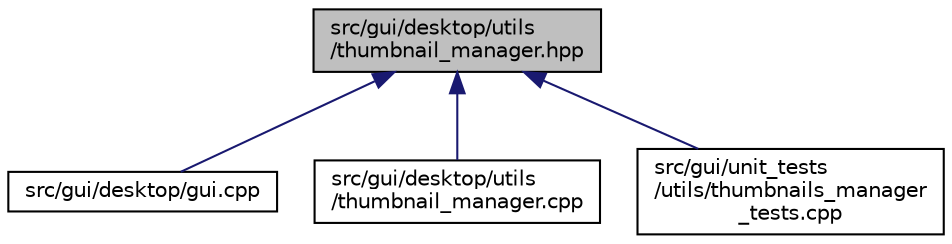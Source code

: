 digraph "src/gui/desktop/utils/thumbnail_manager.hpp"
{
 // LATEX_PDF_SIZE
  edge [fontname="Helvetica",fontsize="10",labelfontname="Helvetica",labelfontsize="10"];
  node [fontname="Helvetica",fontsize="10",shape=record];
  Node1 [label="src/gui/desktop/utils\l/thumbnail_manager.hpp",height=0.2,width=0.4,color="black", fillcolor="grey75", style="filled", fontcolor="black",tooltip=" "];
  Node1 -> Node2 [dir="back",color="midnightblue",fontsize="10",style="solid",fontname="Helvetica"];
  Node2 [label="src/gui/desktop/gui.cpp",height=0.2,width=0.4,color="black", fillcolor="white", style="filled",URL="$gui_8cpp.html",tooltip=" "];
  Node1 -> Node3 [dir="back",color="midnightblue",fontsize="10",style="solid",fontname="Helvetica"];
  Node3 [label="src/gui/desktop/utils\l/thumbnail_manager.cpp",height=0.2,width=0.4,color="black", fillcolor="white", style="filled",URL="$thumbnail__manager_8cpp.html",tooltip=" "];
  Node1 -> Node4 [dir="back",color="midnightblue",fontsize="10",style="solid",fontname="Helvetica"];
  Node4 [label="src/gui/unit_tests\l/utils/thumbnails_manager\l_tests.cpp",height=0.2,width=0.4,color="black", fillcolor="white", style="filled",URL="$thumbnails__manager__tests_8cpp.html",tooltip=" "];
}
